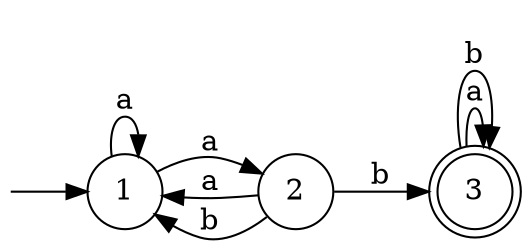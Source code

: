 // This is the NFA from figure 1
// It is controllable
// Strategy: play a# until in the dw-closure of (0,w,1); then play b.

digraph fig1 {
    rankdir=LR;
    node[shape="circle"]
    
    // nodes
    1 [label="1"];
    2 [label="2"];
    3 [label="3", shape=doublecircle];

    // make state 1 initial
    init [label="",shape=none,height=0,width=0];
    init -> 1;

    // edges
    1 -> 1 [label="a"];
    1 -> 2 [label="a"];
    2 -> 1 [label="a"];
    2 -> 1 [label="b"];
    2 -> 3 [label="b"];
    3 -> 3 [label="a"];
    3 -> 3 [label="b"];
}
